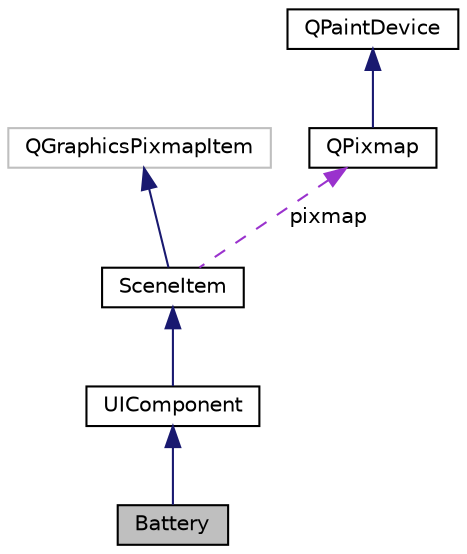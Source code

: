 digraph "Battery"
{
 // LATEX_PDF_SIZE
  edge [fontname="Helvetica",fontsize="10",labelfontname="Helvetica",labelfontsize="10"];
  node [fontname="Helvetica",fontsize="10",shape=record];
  Node1 [label="Battery",height=0.2,width=0.4,color="black", fillcolor="grey75", style="filled", fontcolor="black",tooltip="A battery class that has a configurable voltage and on/off state."];
  Node2 -> Node1 [dir="back",color="midnightblue",fontsize="10",style="solid",fontname="Helvetica"];
  Node2 [label="UIComponent",height=0.2,width=0.4,color="black", fillcolor="white", style="filled",URL="$classUIComponent.html",tooltip="SceneItem derivative that has information about generic component info such as nodes and arrow connec..."];
  Node3 -> Node2 [dir="back",color="midnightblue",fontsize="10",style="solid",fontname="Helvetica"];
  Node3 [label="SceneItem",height=0.2,width=0.4,color="black", fillcolor="white", style="filled",URL="$classSceneItem.html",tooltip="An image on the Scene."];
  Node4 -> Node3 [dir="back",color="midnightblue",fontsize="10",style="solid",fontname="Helvetica"];
  Node4 [label="QGraphicsPixmapItem",height=0.2,width=0.4,color="grey75", fillcolor="white", style="filled",tooltip=" "];
  Node5 -> Node3 [dir="back",color="darkorchid3",fontsize="10",style="dashed",label=" pixmap" ,fontname="Helvetica"];
  Node5 [label="QPixmap",height=0.2,width=0.4,color="black", fillcolor="white", style="filled",URL="/mnt/files/scripts/CircuitTester/docs/tagfiles/qtgui.tags$qpixmap.html",tooltip=" "];
  Node6 -> Node5 [dir="back",color="midnightblue",fontsize="10",style="solid",fontname="Helvetica"];
  Node6 [label="QPaintDevice",height=0.2,width=0.4,color="black", fillcolor="white", style="filled",URL="/mnt/files/scripts/CircuitTester/docs/tagfiles/qtgui.tags$qpaintdevice.html",tooltip=" "];
}

